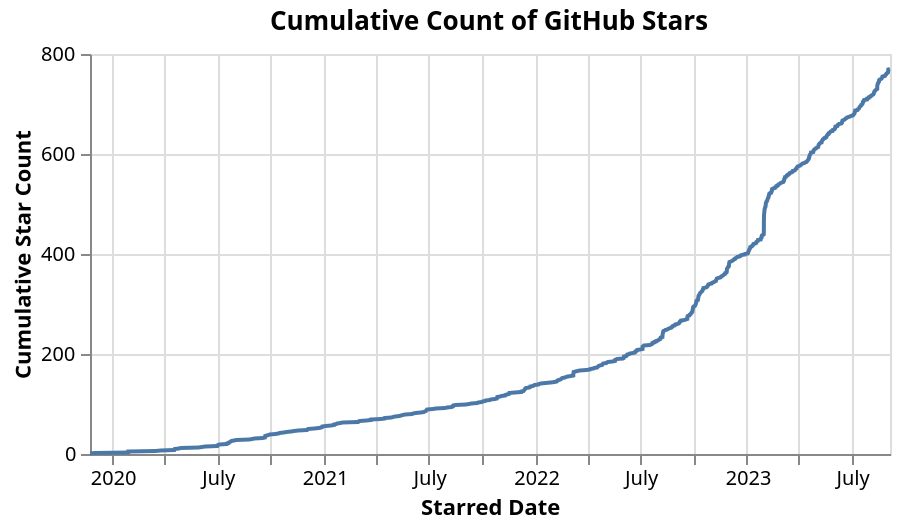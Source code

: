 {"config": {"view": {"continuousWidth": 400, "continuousHeight": 300}}, "data": {"name": "data-b945f0073bae9443a5cea56b84fd995a"}, "mark": "line", "encoding": {"tooltip": [{"field": "starredAt", "title": "Date", "type": "temporal"}, {"field": "cumulative_count", "title": "Cumulative Count", "type": "quantitative"}], "x": {"axis": {"title": "Starred Date"}, "field": "starredAt", "type": "temporal"}, "y": {"axis": {"title": "Cumulative Star Count"}, "field": "cumulative_count", "type": "quantitative"}}, "height": 200, "title": "Cumulative Count of GitHub Stars", "transform": [{"window": [{"op": "count", "as": "cumulative_count"}], "sort": [{"field": "starredAt"}]}], "$schema": "https://vega.github.io/schema/vega-lite/v4.17.0.json", "datasets": {"data-b945f0073bae9443a5cea56b84fd995a": [{"starredAt": "2019-11-24T11:53:49+00:00"}, {"starredAt": "2019-12-02T17:43:54+00:00"}, {"starredAt": "2020-01-29T11:51:42+00:00"}, {"starredAt": "2020-01-29T15:34:41+00:00"}, {"starredAt": "2020-01-29T16:07:53+00:00"}, {"starredAt": "2020-03-16T15:19:39+00:00"}, {"starredAt": "2020-03-25T11:19:59+00:00"}, {"starredAt": "2020-04-18T02:05:04+00:00"}, {"starredAt": "2020-04-18T12:23:40+00:00"}, {"starredAt": "2020-04-18T19:17:12+00:00"}, {"starredAt": "2020-04-26T02:24:30+00:00"}, {"starredAt": "2020-04-28T17:20:31+00:00"}, {"starredAt": "2020-05-29T20:05:55+00:00"}, {"starredAt": "2020-06-04T17:29:19+00:00"}, {"starredAt": "2020-06-10T07:50:57+00:00"}, {"starredAt": "2020-07-01T03:54:42+00:00"}, {"starredAt": "2020-07-01T11:02:05+00:00"}, {"starredAt": "2020-07-02T08:12:09+00:00"}, {"starredAt": "2020-07-04T23:20:23+00:00"}, {"starredAt": "2020-07-17T10:14:14+00:00"}, {"starredAt": "2020-07-17T16:04:50+00:00"}, {"starredAt": "2020-07-20T22:41:55+00:00"}, {"starredAt": "2020-07-21T04:59:47+00:00"}, {"starredAt": "2020-07-23T02:08:31+00:00"}, {"starredAt": "2020-07-24T10:11:41+00:00"}, {"starredAt": "2020-07-25T11:46:58+00:00"}, {"starredAt": "2020-07-29T22:35:40+00:00"}, {"starredAt": "2020-08-03T03:24:00+00:00"}, {"starredAt": "2020-08-25T03:27:37+00:00"}, {"starredAt": "2020-08-30T13:59:05+00:00"}, {"starredAt": "2020-09-03T12:06:56+00:00"}, {"starredAt": "2020-09-17T09:02:50+00:00"}, {"starredAt": "2020-09-21T10:25:45+00:00"}, {"starredAt": "2020-09-21T13:32:43+00:00"}, {"starredAt": "2020-09-21T14:41:49+00:00"}, {"starredAt": "2020-09-21T20:22:27+00:00"}, {"starredAt": "2020-09-24T13:37:59+00:00"}, {"starredAt": "2020-09-27T19:31:02+00:00"}, {"starredAt": "2020-09-29T15:12:34+00:00"}, {"starredAt": "2020-10-09T08:32:19+00:00"}, {"starredAt": "2020-10-14T19:35:54+00:00"}, {"starredAt": "2020-10-16T18:42:21+00:00"}, {"starredAt": "2020-10-23T14:55:22+00:00"}, {"starredAt": "2020-10-28T17:22:25+00:00"}, {"starredAt": "2020-11-05T06:59:55+00:00"}, {"starredAt": "2020-11-10T19:29:33+00:00"}, {"starredAt": "2020-11-17T15:52:01+00:00"}, {"starredAt": "2020-12-03T03:41:34+00:00"}, {"starredAt": "2020-12-03T20:57:41+00:00"}, {"starredAt": "2020-12-04T16:46:02+00:00"}, {"starredAt": "2020-12-15T16:59:49+00:00"}, {"starredAt": "2020-12-23T07:43:05+00:00"}, {"starredAt": "2020-12-27T20:50:23+00:00"}, {"starredAt": "2020-12-29T09:57:35+00:00"}, {"starredAt": "2020-12-29T13:32:56+00:00"}, {"starredAt": "2021-01-04T02:42:34+00:00"}, {"starredAt": "2021-01-13T17:10:13+00:00"}, {"starredAt": "2021-01-18T13:34:47+00:00"}, {"starredAt": "2021-01-18T16:13:38+00:00"}, {"starredAt": "2021-01-22T09:49:44+00:00"}, {"starredAt": "2021-01-23T22:57:08+00:00"}, {"starredAt": "2021-01-29T12:54:24+00:00"}, {"starredAt": "2021-02-02T12:59:26+00:00"}, {"starredAt": "2021-03-01T03:33:12+00:00"}, {"starredAt": "2021-03-01T14:23:35+00:00"}, {"starredAt": "2021-03-04T01:59:25+00:00"}, {"starredAt": "2021-03-15T18:28:19+00:00"}, {"starredAt": "2021-03-23T09:41:47+00:00"}, {"starredAt": "2021-03-23T12:40:43+00:00"}, {"starredAt": "2021-04-09T14:20:32+00:00"}, {"starredAt": "2021-04-16T02:03:36+00:00"}, {"starredAt": "2021-04-16T09:42:59+00:00"}, {"starredAt": "2021-04-27T19:12:35+00:00"}, {"starredAt": "2021-04-30T13:59:48+00:00"}, {"starredAt": "2021-05-04T03:34:21+00:00"}, {"starredAt": "2021-05-11T09:09:34+00:00"}, {"starredAt": "2021-05-14T13:40:09+00:00"}, {"starredAt": "2021-05-17T07:51:43+00:00"}, {"starredAt": "2021-05-21T09:06:47+00:00"}, {"starredAt": "2021-06-02T11:15:21+00:00"}, {"starredAt": "2021-06-04T03:37:28+00:00"}, {"starredAt": "2021-06-08T16:16:45+00:00"}, {"starredAt": "2021-06-17T09:38:35+00:00"}, {"starredAt": "2021-06-22T19:16:52+00:00"}, {"starredAt": "2021-06-24T07:54:38+00:00"}, {"starredAt": "2021-06-26T08:39:19+00:00"}, {"starredAt": "2021-06-26T20:10:33+00:00"}, {"starredAt": "2021-06-27T12:20:28+00:00"}, {"starredAt": "2021-06-28T08:03:05+00:00"}, {"starredAt": "2021-07-08T17:26:29+00:00"}, {"starredAt": "2021-07-12T22:54:23+00:00"}, {"starredAt": "2021-07-29T05:53:50+00:00"}, {"starredAt": "2021-08-01T19:22:36+00:00"}, {"starredAt": "2021-08-09T21:31:21+00:00"}, {"starredAt": "2021-08-11T17:02:26+00:00"}, {"starredAt": "2021-08-11T17:02:51+00:00"}, {"starredAt": "2021-08-12T06:11:47+00:00"}, {"starredAt": "2021-08-16T13:14:11+00:00"}, {"starredAt": "2021-09-03T09:38:27+00:00"}, {"starredAt": "2021-09-08T15:26:04+00:00"}, {"starredAt": "2021-09-12T23:18:35+00:00"}, {"starredAt": "2021-09-23T05:47:53+00:00"}, {"starredAt": "2021-09-24T14:01:24+00:00"}, {"starredAt": "2021-09-30T19:12:20+00:00"}, {"starredAt": "2021-10-01T21:07:44+00:00"}, {"starredAt": "2021-10-06T10:55:06+00:00"}, {"starredAt": "2021-10-07T08:29:10+00:00"}, {"starredAt": "2021-10-14T17:38:05+00:00"}, {"starredAt": "2021-10-15T20:34:22+00:00"}, {"starredAt": "2021-10-23T03:26:41+00:00"}, {"starredAt": "2021-10-26T21:23:17+00:00"}, {"starredAt": "2021-10-27T08:26:14+00:00"}, {"starredAt": "2021-10-27T11:20:06+00:00"}, {"starredAt": "2021-10-27T14:33:28+00:00"}, {"starredAt": "2021-11-01T20:50:50+00:00"}, {"starredAt": "2021-11-03T11:05:52+00:00"}, {"starredAt": "2021-11-10T01:40:26+00:00"}, {"starredAt": "2021-11-10T09:41:12+00:00"}, {"starredAt": "2021-11-12T21:15:57+00:00"}, {"starredAt": "2021-11-16T10:32:17+00:00"}, {"starredAt": "2021-11-16T16:08:38+00:00"}, {"starredAt": "2021-11-17T02:34:19+00:00"}, {"starredAt": "2021-11-26T17:06:46+00:00"}, {"starredAt": "2021-12-07T19:20:15+00:00"}, {"starredAt": "2021-12-07T23:16:44+00:00"}, {"starredAt": "2021-12-11T22:59:25+00:00"}, {"starredAt": "2021-12-12T13:34:49+00:00"}, {"starredAt": "2021-12-12T23:09:20+00:00"}, {"starredAt": "2021-12-13T14:54:41+00:00"}, {"starredAt": "2021-12-14T14:15:57+00:00"}, {"starredAt": "2021-12-14T19:51:50+00:00"}, {"starredAt": "2021-12-15T20:23:36+00:00"}, {"starredAt": "2021-12-21T22:27:59+00:00"}, {"starredAt": "2021-12-23T07:52:29+00:00"}, {"starredAt": "2021-12-23T12:21:48+00:00"}, {"starredAt": "2021-12-27T14:20:13+00:00"}, {"starredAt": "2021-12-29T18:12:51+00:00"}, {"starredAt": "2021-12-30T16:51:38+00:00"}, {"starredAt": "2022-01-06T15:38:56+00:00"}, {"starredAt": "2022-01-07T06:59:20+00:00"}, {"starredAt": "2022-01-10T11:04:09+00:00"}, {"starredAt": "2022-01-18T16:22:18+00:00"}, {"starredAt": "2022-01-27T16:08:46+00:00"}, {"starredAt": "2022-02-03T07:31:37+00:00"}, {"starredAt": "2022-02-07T02:55:14+00:00"}, {"starredAt": "2022-02-07T20:54:41+00:00"}, {"starredAt": "2022-02-08T05:41:19+00:00"}, {"starredAt": "2022-02-10T14:37:52+00:00"}, {"starredAt": "2022-02-13T12:17:43+00:00"}, {"starredAt": "2022-02-14T16:10:24+00:00"}, {"starredAt": "2022-02-15T12:14:28+00:00"}, {"starredAt": "2022-02-16T18:07:26+00:00"}, {"starredAt": "2022-02-21T15:43:24+00:00"}, {"starredAt": "2022-02-23T04:55:01+00:00"}, {"starredAt": "2022-02-25T16:55:23+00:00"}, {"starredAt": "2022-03-03T19:28:58+00:00"}, {"starredAt": "2022-03-07T17:09:38+00:00"}, {"starredAt": "2022-03-07T17:16:33+00:00"}, {"starredAt": "2022-03-07T19:58:05+00:00"}, {"starredAt": "2022-03-07T20:02:28+00:00"}, {"starredAt": "2022-03-07T20:05:50+00:00"}, {"starredAt": "2022-03-08T03:51:10+00:00"}, {"starredAt": "2022-03-08T07:08:21+00:00"}, {"starredAt": "2022-03-08T08:13:51+00:00"}, {"starredAt": "2022-03-11T11:30:04+00:00"}, {"starredAt": "2022-03-15T00:57:10+00:00"}, {"starredAt": "2022-03-18T13:52:03+00:00"}, {"starredAt": "2022-03-30T06:38:29+00:00"}, {"starredAt": "2022-04-05T11:57:49+00:00"}, {"starredAt": "2022-04-06T04:14:58+00:00"}, {"starredAt": "2022-04-11T15:11:20+00:00"}, {"starredAt": "2022-04-12T15:42:38+00:00"}, {"starredAt": "2022-04-17T22:28:53+00:00"}, {"starredAt": "2022-04-18T14:37:04+00:00"}, {"starredAt": "2022-04-19T07:19:17+00:00"}, {"starredAt": "2022-04-20T12:12:24+00:00"}, {"starredAt": "2022-04-22T06:46:07+00:00"}, {"starredAt": "2022-04-26T05:59:49+00:00"}, {"starredAt": "2022-04-26T12:25:07+00:00"}, {"starredAt": "2022-04-27T14:44:24+00:00"}, {"starredAt": "2022-04-28T07:28:25+00:00"}, {"starredAt": "2022-05-03T20:44:24+00:00"}, {"starredAt": "2022-05-04T13:46:29+00:00"}, {"starredAt": "2022-05-06T08:30:32+00:00"}, {"starredAt": "2022-05-14T09:05:24+00:00"}, {"starredAt": "2022-05-18T11:55:02+00:00"}, {"starredAt": "2022-05-18T12:03:06+00:00"}, {"starredAt": "2022-05-18T14:59:54+00:00"}, {"starredAt": "2022-05-20T08:51:00+00:00"}, {"starredAt": "2022-05-22T10:47:44+00:00"}, {"starredAt": "2022-06-01T16:30:58+00:00"}, {"starredAt": "2022-06-02T21:47:15+00:00"}, {"starredAt": "2022-06-03T02:41:52+00:00"}, {"starredAt": "2022-06-03T09:59:42+00:00"}, {"starredAt": "2022-06-03T10:16:04+00:00"}, {"starredAt": "2022-06-07T05:11:00+00:00"}, {"starredAt": "2022-06-07T13:51:04+00:00"}, {"starredAt": "2022-06-08T21:21:53+00:00"}, {"starredAt": "2022-06-09T01:11:20+00:00"}, {"starredAt": "2022-06-12T14:10:57+00:00"}, {"starredAt": "2022-06-13T10:05:25+00:00"}, {"starredAt": "2022-06-18T16:26:35+00:00"}, {"starredAt": "2022-06-22T01:37:51+00:00"}, {"starredAt": "2022-06-22T03:36:33+00:00"}, {"starredAt": "2022-06-22T16:18:51+00:00"}, {"starredAt": "2022-06-24T18:15:09+00:00"}, {"starredAt": "2022-06-24T20:16:11+00:00"}, {"starredAt": "2022-06-25T15:11:40+00:00"}, {"starredAt": "2022-06-30T22:03:32+00:00"}, {"starredAt": "2022-07-05T06:13:35+00:00"}, {"starredAt": "2022-07-05T06:42:30+00:00"}, {"starredAt": "2022-07-05T08:57:23+00:00"}, {"starredAt": "2022-07-05T09:07:52+00:00"}, {"starredAt": "2022-07-05T11:51:33+00:00"}, {"starredAt": "2022-07-05T11:52:07+00:00"}, {"starredAt": "2022-07-06T18:12:01+00:00"}, {"starredAt": "2022-07-07T16:41:11+00:00"}, {"starredAt": "2022-07-18T00:14:56+00:00"}, {"starredAt": "2022-07-19T23:47:35+00:00"}, {"starredAt": "2022-07-21T20:45:36+00:00"}, {"starredAt": "2022-07-22T10:44:23+00:00"}, {"starredAt": "2022-07-22T10:50:22+00:00"}, {"starredAt": "2022-07-25T12:30:09+00:00"}, {"starredAt": "2022-07-25T13:55:59+00:00"}, {"starredAt": "2022-07-28T14:58:48+00:00"}, {"starredAt": "2022-07-28T17:21:58+00:00"}, {"starredAt": "2022-07-31T16:12:36+00:00"}, {"starredAt": "2022-08-02T04:05:24+00:00"}, {"starredAt": "2022-08-02T14:29:08+00:00"}, {"starredAt": "2022-08-04T20:10:58+00:00"}, {"starredAt": "2022-08-04T20:21:46+00:00"}, {"starredAt": "2022-08-05T14:03:30+00:00"}, {"starredAt": "2022-08-05T17:46:15+00:00"}, {"starredAt": "2022-08-08T12:41:41+00:00"}, {"starredAt": "2022-08-08T12:54:32+00:00"}, {"starredAt": "2022-08-08T16:31:13+00:00"}, {"starredAt": "2022-08-08T17:28:33+00:00"}, {"starredAt": "2022-08-08T21:06:33+00:00"}, {"starredAt": "2022-08-08T21:56:35+00:00"}, {"starredAt": "2022-08-08T23:57:36+00:00"}, {"starredAt": "2022-08-09T04:33:11+00:00"}, {"starredAt": "2022-08-09T11:20:33+00:00"}, {"starredAt": "2022-08-09T13:12:08+00:00"}, {"starredAt": "2022-08-09T17:39:24+00:00"}, {"starredAt": "2022-08-09T19:57:25+00:00"}, {"starredAt": "2022-08-10T10:31:42+00:00"}, {"starredAt": "2022-08-12T16:10:25+00:00"}, {"starredAt": "2022-08-13T12:55:40+00:00"}, {"starredAt": "2022-08-16T22:28:38+00:00"}, {"starredAt": "2022-08-18T00:54:42+00:00"}, {"starredAt": "2022-08-19T18:56:57+00:00"}, {"starredAt": "2022-08-22T02:26:47+00:00"}, {"starredAt": "2022-08-24T12:00:19+00:00"}, {"starredAt": "2022-08-25T06:56:44+00:00"}, {"starredAt": "2022-08-25T09:06:19+00:00"}, {"starredAt": "2022-08-26T07:20:28+00:00"}, {"starredAt": "2022-08-29T14:22:02+00:00"}, {"starredAt": "2022-08-30T13:03:28+00:00"}, {"starredAt": "2022-08-30T17:22:33+00:00"}, {"starredAt": "2022-09-03T10:49:08+00:00"}, {"starredAt": "2022-09-05T13:12:46+00:00"}, {"starredAt": "2022-09-06T16:06:47+00:00"}, {"starredAt": "2022-09-06T17:23:31+00:00"}, {"starredAt": "2022-09-07T13:20:53+00:00"}, {"starredAt": "2022-09-07T20:27:29+00:00"}, {"starredAt": "2022-09-09T16:37:02+00:00"}, {"starredAt": "2022-09-09T19:46:48+00:00"}, {"starredAt": "2022-09-15T13:38:50+00:00"}, {"starredAt": "2022-09-18T04:09:16+00:00"}, {"starredAt": "2022-09-20T11:38:35+00:00"}, {"starredAt": "2022-09-20T12:21:37+00:00"}, {"starredAt": "2022-09-20T12:46:55+00:00"}, {"starredAt": "2022-09-20T13:07:34+00:00"}, {"starredAt": "2022-09-20T16:09:21+00:00"}, {"starredAt": "2022-09-20T17:23:28+00:00"}, {"starredAt": "2022-09-21T04:40:52+00:00"}, {"starredAt": "2022-09-24T05:46:56+00:00"}, {"starredAt": "2022-09-24T20:56:19+00:00"}, {"starredAt": "2022-09-24T22:44:41+00:00"}, {"starredAt": "2022-09-26T12:11:08+00:00"}, {"starredAt": "2022-09-26T17:35:10+00:00"}, {"starredAt": "2022-09-27T11:21:22+00:00"}, {"starredAt": "2022-09-28T09:51:23+00:00"}, {"starredAt": "2022-09-28T12:10:02+00:00"}, {"starredAt": "2022-09-29T09:46:05+00:00"}, {"starredAt": "2022-09-29T09:59:37+00:00"}, {"starredAt": "2022-09-29T13:09:40+00:00"}, {"starredAt": "2022-09-29T15:48:59+00:00"}, {"starredAt": "2022-09-29T20:20:57+00:00"}, {"starredAt": "2022-09-30T04:51:18+00:00"}, {"starredAt": "2022-09-30T05:38:06+00:00"}, {"starredAt": "2022-09-30T08:50:09+00:00"}, {"starredAt": "2022-09-30T10:16:47+00:00"}, {"starredAt": "2022-09-30T16:43:21+00:00"}, {"starredAt": "2022-10-01T10:20:32+00:00"}, {"starredAt": "2022-10-03T13:22:31+00:00"}, {"starredAt": "2022-10-04T01:14:58+00:00"}, {"starredAt": "2022-10-04T09:38:13+00:00"}, {"starredAt": "2022-10-04T18:33:24+00:00"}, {"starredAt": "2022-10-05T05:30:23+00:00"}, {"starredAt": "2022-10-05T09:43:09+00:00"}, {"starredAt": "2022-10-05T14:07:31+00:00"}, {"starredAt": "2022-10-05T22:25:43+00:00"}, {"starredAt": "2022-10-06T01:24:35+00:00"}, {"starredAt": "2022-10-06T01:39:18+00:00"}, {"starredAt": "2022-10-06T03:27:33+00:00"}, {"starredAt": "2022-10-06T19:28:09+00:00"}, {"starredAt": "2022-10-08T21:22:15+00:00"}, {"starredAt": "2022-10-09T00:41:29+00:00"}, {"starredAt": "2022-10-09T04:21:32+00:00"}, {"starredAt": "2022-10-09T06:36:29+00:00"}, {"starredAt": "2022-10-09T07:13:28+00:00"}, {"starredAt": "2022-10-09T15:22:53+00:00"}, {"starredAt": "2022-10-09T15:30:39+00:00"}, {"starredAt": "2022-10-09T17:03:41+00:00"}, {"starredAt": "2022-10-09T21:30:54+00:00"}, {"starredAt": "2022-10-10T02:47:23+00:00"}, {"starredAt": "2022-10-11T00:42:12+00:00"}, {"starredAt": "2022-10-11T14:01:16+00:00"}, {"starredAt": "2022-10-11T19:10:43+00:00"}, {"starredAt": "2022-10-12T09:11:54+00:00"}, {"starredAt": "2022-10-12T15:04:40+00:00"}, {"starredAt": "2022-10-13T13:47:53+00:00"}, {"starredAt": "2022-10-14T14:44:42+00:00"}, {"starredAt": "2022-10-15T04:41:13+00:00"}, {"starredAt": "2022-10-16T12:04:29+00:00"}, {"starredAt": "2022-10-16T15:38:04+00:00"}, {"starredAt": "2022-10-17T00:35:39+00:00"}, {"starredAt": "2022-10-17T14:16:31+00:00"}, {"starredAt": "2022-10-17T14:38:30+00:00"}, {"starredAt": "2022-10-18T14:07:40+00:00"}, {"starredAt": "2022-10-18T14:44:22+00:00"}, {"starredAt": "2022-10-22T19:25:23+00:00"}, {"starredAt": "2022-10-24T08:16:37+00:00"}, {"starredAt": "2022-10-24T16:32:48+00:00"}, {"starredAt": "2022-10-25T19:03:54+00:00"}, {"starredAt": "2022-10-25T23:43:08+00:00"}, {"starredAt": "2022-10-26T16:09:58+00:00"}, {"starredAt": "2022-10-26T20:48:56+00:00"}, {"starredAt": "2022-10-28T22:15:08+00:00"}, {"starredAt": "2022-11-01T12:13:28+00:00"}, {"starredAt": "2022-11-01T18:32:22+00:00"}, {"starredAt": "2022-11-03T12:42:17+00:00"}, {"starredAt": "2022-11-05T15:40:55+00:00"}, {"starredAt": "2022-11-06T22:56:25+00:00"}, {"starredAt": "2022-11-08T22:07:38+00:00"}, {"starredAt": "2022-11-09T04:20:58+00:00"}, {"starredAt": "2022-11-09T06:38:59+00:00"}, {"starredAt": "2022-11-09T16:29:37+00:00"}, {"starredAt": "2022-11-10T09:45:39+00:00"}, {"starredAt": "2022-11-10T13:13:00+00:00"}, {"starredAt": "2022-11-12T21:07:11+00:00"}, {"starredAt": "2022-11-16T09:29:50+00:00"}, {"starredAt": "2022-11-17T16:54:38+00:00"}, {"starredAt": "2022-11-18T00:03:22+00:00"}, {"starredAt": "2022-11-19T09:56:37+00:00"}, {"starredAt": "2022-11-21T01:16:36+00:00"}, {"starredAt": "2022-11-22T02:06:40+00:00"}, {"starredAt": "2022-11-22T20:30:14+00:00"}, {"starredAt": "2022-11-24T10:55:09+00:00"}, {"starredAt": "2022-11-24T11:00:28+00:00"}, {"starredAt": "2022-11-24T21:08:51+00:00"}, {"starredAt": "2022-11-27T04:45:18+00:00"}, {"starredAt": "2022-11-27T14:35:40+00:00"}, {"starredAt": "2022-11-27T16:38:48+00:00"}, {"starredAt": "2022-11-27T18:36:26+00:00"}, {"starredAt": "2022-11-27T18:49:03+00:00"}, {"starredAt": "2022-11-27T19:57:32+00:00"}, {"starredAt": "2022-11-27T20:20:16+00:00"}, {"starredAt": "2022-11-27T23:48:20+00:00"}, {"starredAt": "2022-11-28T06:06:29+00:00"}, {"starredAt": "2022-11-28T21:28:09+00:00"}, {"starredAt": "2022-11-29T13:58:42+00:00"}, {"starredAt": "2022-11-29T19:14:37+00:00"}, {"starredAt": "2022-12-01T00:46:35+00:00"}, {"starredAt": "2022-12-01T07:12:43+00:00"}, {"starredAt": "2022-12-01T08:32:17+00:00"}, {"starredAt": "2022-12-01T09:23:51+00:00"}, {"starredAt": "2022-12-01T13:05:40+00:00"}, {"starredAt": "2022-12-01T14:34:52+00:00"}, {"starredAt": "2022-12-01T14:43:30+00:00"}, {"starredAt": "2022-12-01T20:36:04+00:00"}, {"starredAt": "2022-12-02T07:07:05+00:00"}, {"starredAt": "2022-12-02T09:16:16+00:00"}, {"starredAt": "2022-12-04T15:58:38+00:00"}, {"starredAt": "2022-12-06T12:40:49+00:00"}, {"starredAt": "2022-12-07T22:54:58+00:00"}, {"starredAt": "2022-12-09T04:01:15+00:00"}, {"starredAt": "2022-12-09T16:58:41+00:00"}, {"starredAt": "2022-12-11T19:30:52+00:00"}, {"starredAt": "2022-12-11T22:47:19+00:00"}, {"starredAt": "2022-12-13T04:53:59+00:00"}, {"starredAt": "2022-12-14T18:10:14+00:00"}, {"starredAt": "2022-12-15T12:31:05+00:00"}, {"starredAt": "2022-12-19T18:35:24+00:00"}, {"starredAt": "2022-12-21T05:07:05+00:00"}, {"starredAt": "2022-12-21T08:06:28+00:00"}, {"starredAt": "2022-12-23T09:39:14+00:00"}, {"starredAt": "2022-12-28T15:09:46+00:00"}, {"starredAt": "2022-12-28T23:19:19+00:00"}, {"starredAt": "2023-01-02T15:40:42+00:00"}, {"starredAt": "2023-01-03T08:54:35+00:00"}, {"starredAt": "2023-01-03T17:59:49+00:00"}, {"starredAt": "2023-01-03T20:02:55+00:00"}, {"starredAt": "2023-01-04T04:10:30+00:00"}, {"starredAt": "2023-01-04T14:59:51+00:00"}, {"starredAt": "2023-01-04T16:47:02+00:00"}, {"starredAt": "2023-01-04T22:11:06+00:00"}, {"starredAt": "2023-01-05T12:45:50+00:00"}, {"starredAt": "2023-01-06T06:02:31+00:00"}, {"starredAt": "2023-01-06T10:27:36+00:00"}, {"starredAt": "2023-01-07T01:26:43+00:00"}, {"starredAt": "2023-01-07T06:28:04+00:00"}, {"starredAt": "2023-01-07T08:16:43+00:00"}, {"starredAt": "2023-01-09T14:17:20+00:00"}, {"starredAt": "2023-01-10T16:25:45+00:00"}, {"starredAt": "2023-01-10T20:26:46+00:00"}, {"starredAt": "2023-01-12T01:03:56+00:00"}, {"starredAt": "2023-01-12T07:11:58+00:00"}, {"starredAt": "2023-01-12T15:10:05+00:00"}, {"starredAt": "2023-01-15T23:37:04+00:00"}, {"starredAt": "2023-01-17T08:23:17+00:00"}, {"starredAt": "2023-01-17T10:57:10+00:00"}, {"starredAt": "2023-01-17T13:49:34+00:00"}, {"starredAt": "2023-01-18T22:17:57+00:00"}, {"starredAt": "2023-01-20T05:54:37+00:00"}, {"starredAt": "2023-01-20T12:58:53+00:00"}, {"starredAt": "2023-01-20T14:54:35+00:00"}, {"starredAt": "2023-01-25T05:22:13+00:00"}, {"starredAt": "2023-01-25T08:45:37+00:00"}, {"starredAt": "2023-01-25T12:20:12+00:00"}, {"starredAt": "2023-01-25T18:26:08+00:00"}, {"starredAt": "2023-01-26T19:38:03+00:00"}, {"starredAt": "2023-01-26T20:13:50+00:00"}, {"starredAt": "2023-01-26T21:15:45+00:00"}, {"starredAt": "2023-01-26T22:36:21+00:00"}, {"starredAt": "2023-01-27T05:53:37+00:00"}, {"starredAt": "2023-01-28T21:16:54+00:00"}, {"starredAt": "2023-01-30T09:52:17+00:00"}, {"starredAt": "2023-01-30T13:14:05+00:00"}, {"starredAt": "2023-01-30T13:42:16+00:00"}, {"starredAt": "2023-01-30T13:57:59+00:00"}, {"starredAt": "2023-01-30T14:16:20+00:00"}, {"starredAt": "2023-01-30T14:24:29+00:00"}, {"starredAt": "2023-01-30T14:48:11+00:00"}, {"starredAt": "2023-01-30T15:02:57+00:00"}, {"starredAt": "2023-01-30T15:30:35+00:00"}, {"starredAt": "2023-01-30T15:32:51+00:00"}, {"starredAt": "2023-01-30T15:40:47+00:00"}, {"starredAt": "2023-01-30T15:42:16+00:00"}, {"starredAt": "2023-01-30T15:53:29+00:00"}, {"starredAt": "2023-01-30T16:00:47+00:00"}, {"starredAt": "2023-01-30T16:02:17+00:00"}, {"starredAt": "2023-01-30T16:07:43+00:00"}, {"starredAt": "2023-01-30T16:13:02+00:00"}, {"starredAt": "2023-01-30T16:24:56+00:00"}, {"starredAt": "2023-01-30T16:50:37+00:00"}, {"starredAt": "2023-01-30T17:16:36+00:00"}, {"starredAt": "2023-01-30T17:19:09+00:00"}, {"starredAt": "2023-01-30T17:24:38+00:00"}, {"starredAt": "2023-01-30T17:28:59+00:00"}, {"starredAt": "2023-01-30T17:40:55+00:00"}, {"starredAt": "2023-01-30T17:50:31+00:00"}, {"starredAt": "2023-01-30T17:52:28+00:00"}, {"starredAt": "2023-01-30T17:58:11+00:00"}, {"starredAt": "2023-01-30T17:59:09+00:00"}, {"starredAt": "2023-01-30T19:01:10+00:00"}, {"starredAt": "2023-01-30T19:05:27+00:00"}, {"starredAt": "2023-01-30T19:06:47+00:00"}, {"starredAt": "2023-01-30T19:22:42+00:00"}, {"starredAt": "2023-01-30T19:30:27+00:00"}, {"starredAt": "2023-01-30T19:57:08+00:00"}, {"starredAt": "2023-01-30T20:43:21+00:00"}, {"starredAt": "2023-01-30T21:06:08+00:00"}, {"starredAt": "2023-01-30T21:39:39+00:00"}, {"starredAt": "2023-01-30T22:07:24+00:00"}, {"starredAt": "2023-01-30T23:01:41+00:00"}, {"starredAt": "2023-01-30T23:34:02+00:00"}, {"starredAt": "2023-01-31T00:49:20+00:00"}, {"starredAt": "2023-01-31T01:03:13+00:00"}, {"starredAt": "2023-01-31T04:50:47+00:00"}, {"starredAt": "2023-01-31T07:33:17+00:00"}, {"starredAt": "2023-01-31T10:46:13+00:00"}, {"starredAt": "2023-01-31T12:14:03+00:00"}, {"starredAt": "2023-01-31T15:24:18+00:00"}, {"starredAt": "2023-01-31T16:34:15+00:00"}, {"starredAt": "2023-01-31T17:02:42+00:00"}, {"starredAt": "2023-01-31T17:15:54+00:00"}, {"starredAt": "2023-01-31T19:28:33+00:00"}, {"starredAt": "2023-02-01T04:54:34+00:00"}, {"starredAt": "2023-02-01T07:25:36+00:00"}, {"starredAt": "2023-02-01T15:05:11+00:00"}, {"starredAt": "2023-02-01T19:17:08+00:00"}, {"starredAt": "2023-02-01T23:43:11+00:00"}, {"starredAt": "2023-02-02T14:37:51+00:00"}, {"starredAt": "2023-02-02T15:55:02+00:00"}, {"starredAt": "2023-02-02T16:30:02+00:00"}, {"starredAt": "2023-02-02T20:29:49+00:00"}, {"starredAt": "2023-02-02T21:54:59+00:00"}, {"starredAt": "2023-02-03T02:22:18+00:00"}, {"starredAt": "2023-02-03T02:46:49+00:00"}, {"starredAt": "2023-02-03T05:59:35+00:00"}, {"starredAt": "2023-02-03T13:34:11+00:00"}, {"starredAt": "2023-02-03T18:00:59+00:00"}, {"starredAt": "2023-02-04T18:28:15+00:00"}, {"starredAt": "2023-02-04T22:32:56+00:00"}, {"starredAt": "2023-02-05T10:46:29+00:00"}, {"starredAt": "2023-02-05T12:49:45+00:00"}, {"starredAt": "2023-02-05T21:45:11+00:00"}, {"starredAt": "2023-02-06T07:04:18+00:00"}, {"starredAt": "2023-02-06T13:15:09+00:00"}, {"starredAt": "2023-02-06T19:12:09+00:00"}, {"starredAt": "2023-02-07T13:55:17+00:00"}, {"starredAt": "2023-02-07T14:13:17+00:00"}, {"starredAt": "2023-02-07T22:04:07+00:00"}, {"starredAt": "2023-02-07T22:24:04+00:00"}, {"starredAt": "2023-02-08T10:30:39+00:00"}, {"starredAt": "2023-02-08T14:39:50+00:00"}, {"starredAt": "2023-02-08T14:57:55+00:00"}, {"starredAt": "2023-02-08T23:16:56+00:00"}, {"starredAt": "2023-02-09T05:12:01+00:00"}, {"starredAt": "2023-02-11T16:58:49+00:00"}, {"starredAt": "2023-02-11T18:29:28+00:00"}, {"starredAt": "2023-02-12T21:13:00+00:00"}, {"starredAt": "2023-02-13T04:11:52+00:00"}, {"starredAt": "2023-02-13T08:51:41+00:00"}, {"starredAt": "2023-02-13T08:54:00+00:00"}, {"starredAt": "2023-02-13T12:13:18+00:00"}, {"starredAt": "2023-02-13T13:15:29+00:00"}, {"starredAt": "2023-02-13T20:34:03+00:00"}, {"starredAt": "2023-02-15T17:07:51+00:00"}, {"starredAt": "2023-02-18T13:51:47+00:00"}, {"starredAt": "2023-02-18T14:16:21+00:00"}, {"starredAt": "2023-02-19T19:02:56+00:00"}, {"starredAt": "2023-02-21T10:57:22+00:00"}, {"starredAt": "2023-02-21T11:27:39+00:00"}, {"starredAt": "2023-02-23T17:21:38+00:00"}, {"starredAt": "2023-02-23T20:48:05+00:00"}, {"starredAt": "2023-02-24T17:23:50+00:00"}, {"starredAt": "2023-02-26T07:44:32+00:00"}, {"starredAt": "2023-02-27T19:24:06+00:00"}, {"starredAt": "2023-02-28T18:09:05+00:00"}, {"starredAt": "2023-03-02T12:52:56+00:00"}, {"starredAt": "2023-03-05T05:59:22+00:00"}, {"starredAt": "2023-03-05T20:52:48+00:00"}, {"starredAt": "2023-03-05T22:47:53+00:00"}, {"starredAt": "2023-03-06T11:56:08+00:00"}, {"starredAt": "2023-03-06T14:03:56+00:00"}, {"starredAt": "2023-03-06T15:47:39+00:00"}, {"starredAt": "2023-03-06T18:31:53+00:00"}, {"starredAt": "2023-03-07T17:32:58+00:00"}, {"starredAt": "2023-03-07T20:56:24+00:00"}, {"starredAt": "2023-03-08T04:25:59+00:00"}, {"starredAt": "2023-03-08T06:22:02+00:00"}, {"starredAt": "2023-03-10T14:22:21+00:00"}, {"starredAt": "2023-03-11T08:11:49+00:00"}, {"starredAt": "2023-03-11T10:47:30+00:00"}, {"starredAt": "2023-03-13T05:56:54+00:00"}, {"starredAt": "2023-03-13T08:08:33+00:00"}, {"starredAt": "2023-03-15T10:20:25+00:00"}, {"starredAt": "2023-03-15T15:52:30+00:00"}, {"starredAt": "2023-03-16T06:57:30+00:00"}, {"starredAt": "2023-03-19T05:49:42+00:00"}, {"starredAt": "2023-03-20T16:18:18+00:00"}, {"starredAt": "2023-03-20T17:24:26+00:00"}, {"starredAt": "2023-03-21T05:27:31+00:00"}, {"starredAt": "2023-03-24T16:49:05+00:00"}, {"starredAt": "2023-03-25T17:58:46+00:00"}, {"starredAt": "2023-03-26T04:42:55+00:00"}, {"starredAt": "2023-03-26T13:46:49+00:00"}, {"starredAt": "2023-03-28T04:24:29+00:00"}, {"starredAt": "2023-03-28T08:58:23+00:00"}, {"starredAt": "2023-03-28T15:55:02+00:00"}, {"starredAt": "2023-03-29T11:33:01+00:00"}, {"starredAt": "2023-03-29T21:18:36+00:00"}, {"starredAt": "2023-04-01T02:28:09+00:00"}, {"starredAt": "2023-04-03T13:06:34+00:00"}, {"starredAt": "2023-04-04T10:16:33+00:00"}, {"starredAt": "2023-04-05T08:44:49+00:00"}, {"starredAt": "2023-04-06T09:02:30+00:00"}, {"starredAt": "2023-04-07T10:20:42+00:00"}, {"starredAt": "2023-04-10T16:37:09+00:00"}, {"starredAt": "2023-04-11T12:17:56+00:00"}, {"starredAt": "2023-04-14T02:23:27+00:00"}, {"starredAt": "2023-04-14T19:08:22+00:00"}, {"starredAt": "2023-04-15T08:39:52+00:00"}, {"starredAt": "2023-04-16T06:35:07+00:00"}, {"starredAt": "2023-04-16T18:25:34+00:00"}, {"starredAt": "2023-04-17T10:27:19+00:00"}, {"starredAt": "2023-04-18T01:41:26+00:00"}, {"starredAt": "2023-04-18T02:06:45+00:00"}, {"starredAt": "2023-04-18T17:58:06+00:00"}, {"starredAt": "2023-04-18T18:16:46+00:00"}, {"starredAt": "2023-04-18T18:41:15+00:00"}, {"starredAt": "2023-04-19T09:08:43+00:00"}, {"starredAt": "2023-04-19T10:09:22+00:00"}, {"starredAt": "2023-04-19T16:18:04+00:00"}, {"starredAt": "2023-04-19T22:57:28+00:00"}, {"starredAt": "2023-04-20T09:07:06+00:00"}, {"starredAt": "2023-04-21T03:46:35+00:00"}, {"starredAt": "2023-04-21T13:55:17+00:00"}, {"starredAt": "2023-04-22T02:32:57+00:00"}, {"starredAt": "2023-04-22T03:20:11+00:00"}, {"starredAt": "2023-04-25T23:34:03+00:00"}, {"starredAt": "2023-04-26T04:24:19+00:00"}, {"starredAt": "2023-04-26T12:07:45+00:00"}, {"starredAt": "2023-04-26T14:27:01+00:00"}, {"starredAt": "2023-04-26T19:34:21+00:00"}, {"starredAt": "2023-04-27T17:14:58+00:00"}, {"starredAt": "2023-04-28T23:37:49+00:00"}, {"starredAt": "2023-04-30T14:45:32+00:00"}, {"starredAt": "2023-04-30T21:48:37+00:00"}, {"starredAt": "2023-05-02T14:56:46+00:00"}, {"starredAt": "2023-05-04T10:25:55+00:00"}, {"starredAt": "2023-05-04T12:31:04+00:00"}, {"starredAt": "2023-05-04T15:35:02+00:00"}, {"starredAt": "2023-05-04T23:12:48+00:00"}, {"starredAt": "2023-05-05T04:57:34+00:00"}, {"starredAt": "2023-05-05T12:21:47+00:00"}, {"starredAt": "2023-05-06T10:23:20+00:00"}, {"starredAt": "2023-05-06T19:13:29+00:00"}, {"starredAt": "2023-05-07T21:13:34+00:00"}, {"starredAt": "2023-05-10T08:11:40+00:00"}, {"starredAt": "2023-05-10T13:15:22+00:00"}, {"starredAt": "2023-05-10T14:29:21+00:00"}, {"starredAt": "2023-05-10T17:28:42+00:00"}, {"starredAt": "2023-05-11T07:39:29+00:00"}, {"starredAt": "2023-05-12T02:04:47+00:00"}, {"starredAt": "2023-05-12T09:07:36+00:00"}, {"starredAt": "2023-05-13T22:49:43+00:00"}, {"starredAt": "2023-05-14T08:00:50+00:00"}, {"starredAt": "2023-05-16T09:20:45+00:00"}, {"starredAt": "2023-05-16T11:43:24+00:00"}, {"starredAt": "2023-05-18T16:35:36+00:00"}, {"starredAt": "2023-05-18T20:55:43+00:00"}, {"starredAt": "2023-05-19T08:41:33+00:00"}, {"starredAt": "2023-05-19T17:53:04+00:00"}, {"starredAt": "2023-05-20T04:57:44+00:00"}, {"starredAt": "2023-05-20T14:40:32+00:00"}, {"starredAt": "2023-05-22T14:13:47+00:00"}, {"starredAt": "2023-05-22T16:25:43+00:00"}, {"starredAt": "2023-05-22T22:00:29+00:00"}, {"starredAt": "2023-05-24T06:08:47+00:00"}, {"starredAt": "2023-05-25T09:53:54+00:00"}, {"starredAt": "2023-05-26T00:42:33+00:00"}, {"starredAt": "2023-05-29T01:39:36+00:00"}, {"starredAt": "2023-05-29T03:35:15+00:00"}, {"starredAt": "2023-05-29T11:04:04+00:00"}, {"starredAt": "2023-06-01T01:43:06+00:00"}, {"starredAt": "2023-06-01T23:58:32+00:00"}, {"starredAt": "2023-06-02T17:23:28+00:00"}, {"starredAt": "2023-06-02T18:05:02+00:00"}, {"starredAt": "2023-06-02T18:28:12+00:00"}, {"starredAt": "2023-06-03T10:35:23+00:00"}, {"starredAt": "2023-06-03T10:42:42+00:00"}, {"starredAt": "2023-06-06T18:24:17+00:00"}, {"starredAt": "2023-06-07T02:25:22+00:00"}, {"starredAt": "2023-06-07T12:44:28+00:00"}, {"starredAt": "2023-06-07T19:02:00+00:00"}, {"starredAt": "2023-06-09T11:26:11+00:00"}, {"starredAt": "2023-06-13T09:48:04+00:00"}, {"starredAt": "2023-06-14T07:28:39+00:00"}, {"starredAt": "2023-06-14T08:52:22+00:00"}, {"starredAt": "2023-06-14T15:27:28+00:00"}, {"starredAt": "2023-06-14T17:59:52+00:00"}, {"starredAt": "2023-06-15T11:44:45+00:00"}, {"starredAt": "2023-06-15T13:20:18+00:00"}, {"starredAt": "2023-06-17T16:51:55+00:00"}, {"starredAt": "2023-06-19T07:05:38+00:00"}, {"starredAt": "2023-06-20T02:31:07+00:00"}, {"starredAt": "2023-06-20T17:42:41+00:00"}, {"starredAt": "2023-06-22T14:49:12+00:00"}, {"starredAt": "2023-06-23T04:35:25+00:00"}, {"starredAt": "2023-06-25T16:31:13+00:00"}, {"starredAt": "2023-06-28T11:54:11+00:00"}, {"starredAt": "2023-06-29T17:04:30+00:00"}, {"starredAt": "2023-07-03T06:22:08+00:00"}, {"starredAt": "2023-07-03T16:19:40+00:00"}, {"starredAt": "2023-07-04T12:34:21+00:00"}, {"starredAt": "2023-07-05T11:23:06+00:00"}, {"starredAt": "2023-07-06T02:36:55+00:00"}, {"starredAt": "2023-07-06T04:59:22+00:00"}, {"starredAt": "2023-07-06T11:06:12+00:00"}, {"starredAt": "2023-07-06T21:48:39+00:00"}, {"starredAt": "2023-07-06T22:00:22+00:00"}, {"starredAt": "2023-07-07T10:59:54+00:00"}, {"starredAt": "2023-07-07T12:20:41+00:00"}, {"starredAt": "2023-07-11T05:34:18+00:00"}, {"starredAt": "2023-07-11T11:02:40+00:00"}, {"starredAt": "2023-07-12T13:45:17+00:00"}, {"starredAt": "2023-07-13T19:52:23+00:00"}, {"starredAt": "2023-07-14T04:15:33+00:00"}, {"starredAt": "2023-07-14T10:44:40+00:00"}, {"starredAt": "2023-07-14T22:16:19+00:00"}, {"starredAt": "2023-07-15T17:25:56+00:00"}, {"starredAt": "2023-07-16T21:25:55+00:00"}, {"starredAt": "2023-07-17T14:45:44+00:00"}, {"starredAt": "2023-07-17T15:38:52+00:00"}, {"starredAt": "2023-07-18T23:52:03+00:00"}, {"starredAt": "2023-07-19T18:36:01+00:00"}, {"starredAt": "2023-07-19T21:36:36+00:00"}, {"starredAt": "2023-07-20T11:03:27+00:00"}, {"starredAt": "2023-07-20T12:58:40+00:00"}, {"starredAt": "2023-07-20T14:48:31+00:00"}, {"starredAt": "2023-07-21T16:12:27+00:00"}, {"starredAt": "2023-07-21T16:34:32+00:00"}, {"starredAt": "2023-07-22T03:13:49+00:00"}, {"starredAt": "2023-07-22T13:14:01+00:00"}, {"starredAt": "2023-07-27T14:20:54+00:00"}, {"starredAt": "2023-07-27T15:58:34+00:00"}, {"starredAt": "2023-07-27T18:55:30+00:00"}, {"starredAt": "2023-07-30T08:30:11+00:00"}, {"starredAt": "2023-07-30T09:04:50+00:00"}, {"starredAt": "2023-07-31T05:07:11+00:00"}, {"starredAt": "2023-08-03T03:07:40+00:00"}, {"starredAt": "2023-08-03T14:02:56+00:00"}, {"starredAt": "2023-08-03T23:33:12+00:00"}, {"starredAt": "2023-08-05T21:37:30+00:00"}, {"starredAt": "2023-08-07T12:25:08+00:00"}, {"starredAt": "2023-08-08T01:48:49+00:00"}, {"starredAt": "2023-08-08T12:55:20+00:00"}, {"starredAt": "2023-08-08T17:32:22+00:00"}, {"starredAt": "2023-08-08T17:49:41+00:00"}, {"starredAt": "2023-08-09T07:15:41+00:00"}, {"starredAt": "2023-08-09T12:15:19+00:00"}, {"starredAt": "2023-08-10T11:56:23+00:00"}, {"starredAt": "2023-08-10T20:04:53+00:00"}, {"starredAt": "2023-08-11T19:14:23+00:00"}, {"starredAt": "2023-08-12T21:01:13+00:00"}, {"starredAt": "2023-08-14T07:36:53+00:00"}, {"starredAt": "2023-08-14T07:47:42+00:00"}, {"starredAt": "2023-08-14T09:50:23+00:00"}, {"starredAt": "2023-08-14T10:05:35+00:00"}, {"starredAt": "2023-08-14T10:18:17+00:00"}, {"starredAt": "2023-08-14T10:41:52+00:00"}, {"starredAt": "2023-08-14T11:06:40+00:00"}, {"starredAt": "2023-08-14T13:41:05+00:00"}, {"starredAt": "2023-08-14T15:52:15+00:00"}, {"starredAt": "2023-08-14T20:02:37+00:00"}, {"starredAt": "2023-08-15T06:25:06+00:00"}, {"starredAt": "2023-08-15T18:33:53+00:00"}, {"starredAt": "2023-08-15T19:08:30+00:00"}, {"starredAt": "2023-08-16T05:38:22+00:00"}, {"starredAt": "2023-08-17T04:16:32+00:00"}, {"starredAt": "2023-08-17T11:06:37+00:00"}, {"starredAt": "2023-08-17T11:57:32+00:00"}, {"starredAt": "2023-08-17T12:58:03+00:00"}, {"starredAt": "2023-08-17T16:25:02+00:00"}, {"starredAt": "2023-08-18T18:51:22+00:00"}, {"starredAt": "2023-08-20T20:51:57+00:00"}, {"starredAt": "2023-08-21T22:01:57+00:00"}, {"starredAt": "2023-08-22T12:30:24+00:00"}, {"starredAt": "2023-08-22T16:51:48+00:00"}, {"starredAt": "2023-08-23T11:17:40+00:00"}, {"starredAt": "2023-08-23T12:59:31+00:00"}, {"starredAt": "2023-08-27T09:37:12+00:00"}, {"starredAt": "2023-08-27T13:35:59+00:00"}, {"starredAt": "2023-08-28T14:24:00+00:00"}, {"starredAt": "2023-08-29T15:46:32+00:00"}, {"starredAt": "2023-08-29T20:19:54+00:00"}, {"starredAt": "2023-08-30T09:32:07+00:00"}, {"starredAt": "2023-08-31T20:01:41+00:00"}, {"starredAt": "2023-09-01T22:43:49+00:00"}, {"starredAt": "2023-09-01T22:44:01+00:00"}, {"starredAt": "2023-09-01T22:58:04+00:00"}, {"starredAt": "2023-09-02T06:26:27+00:00"}, {"starredAt": "2023-09-02T08:52:12+00:00"}, {"starredAt": "2023-09-02T10:18:14+00:00"}, {"starredAt": "2023-09-02T11:38:09+00:00"}, {"starredAt": "2023-09-05T09:58:58+00:00"}]}}